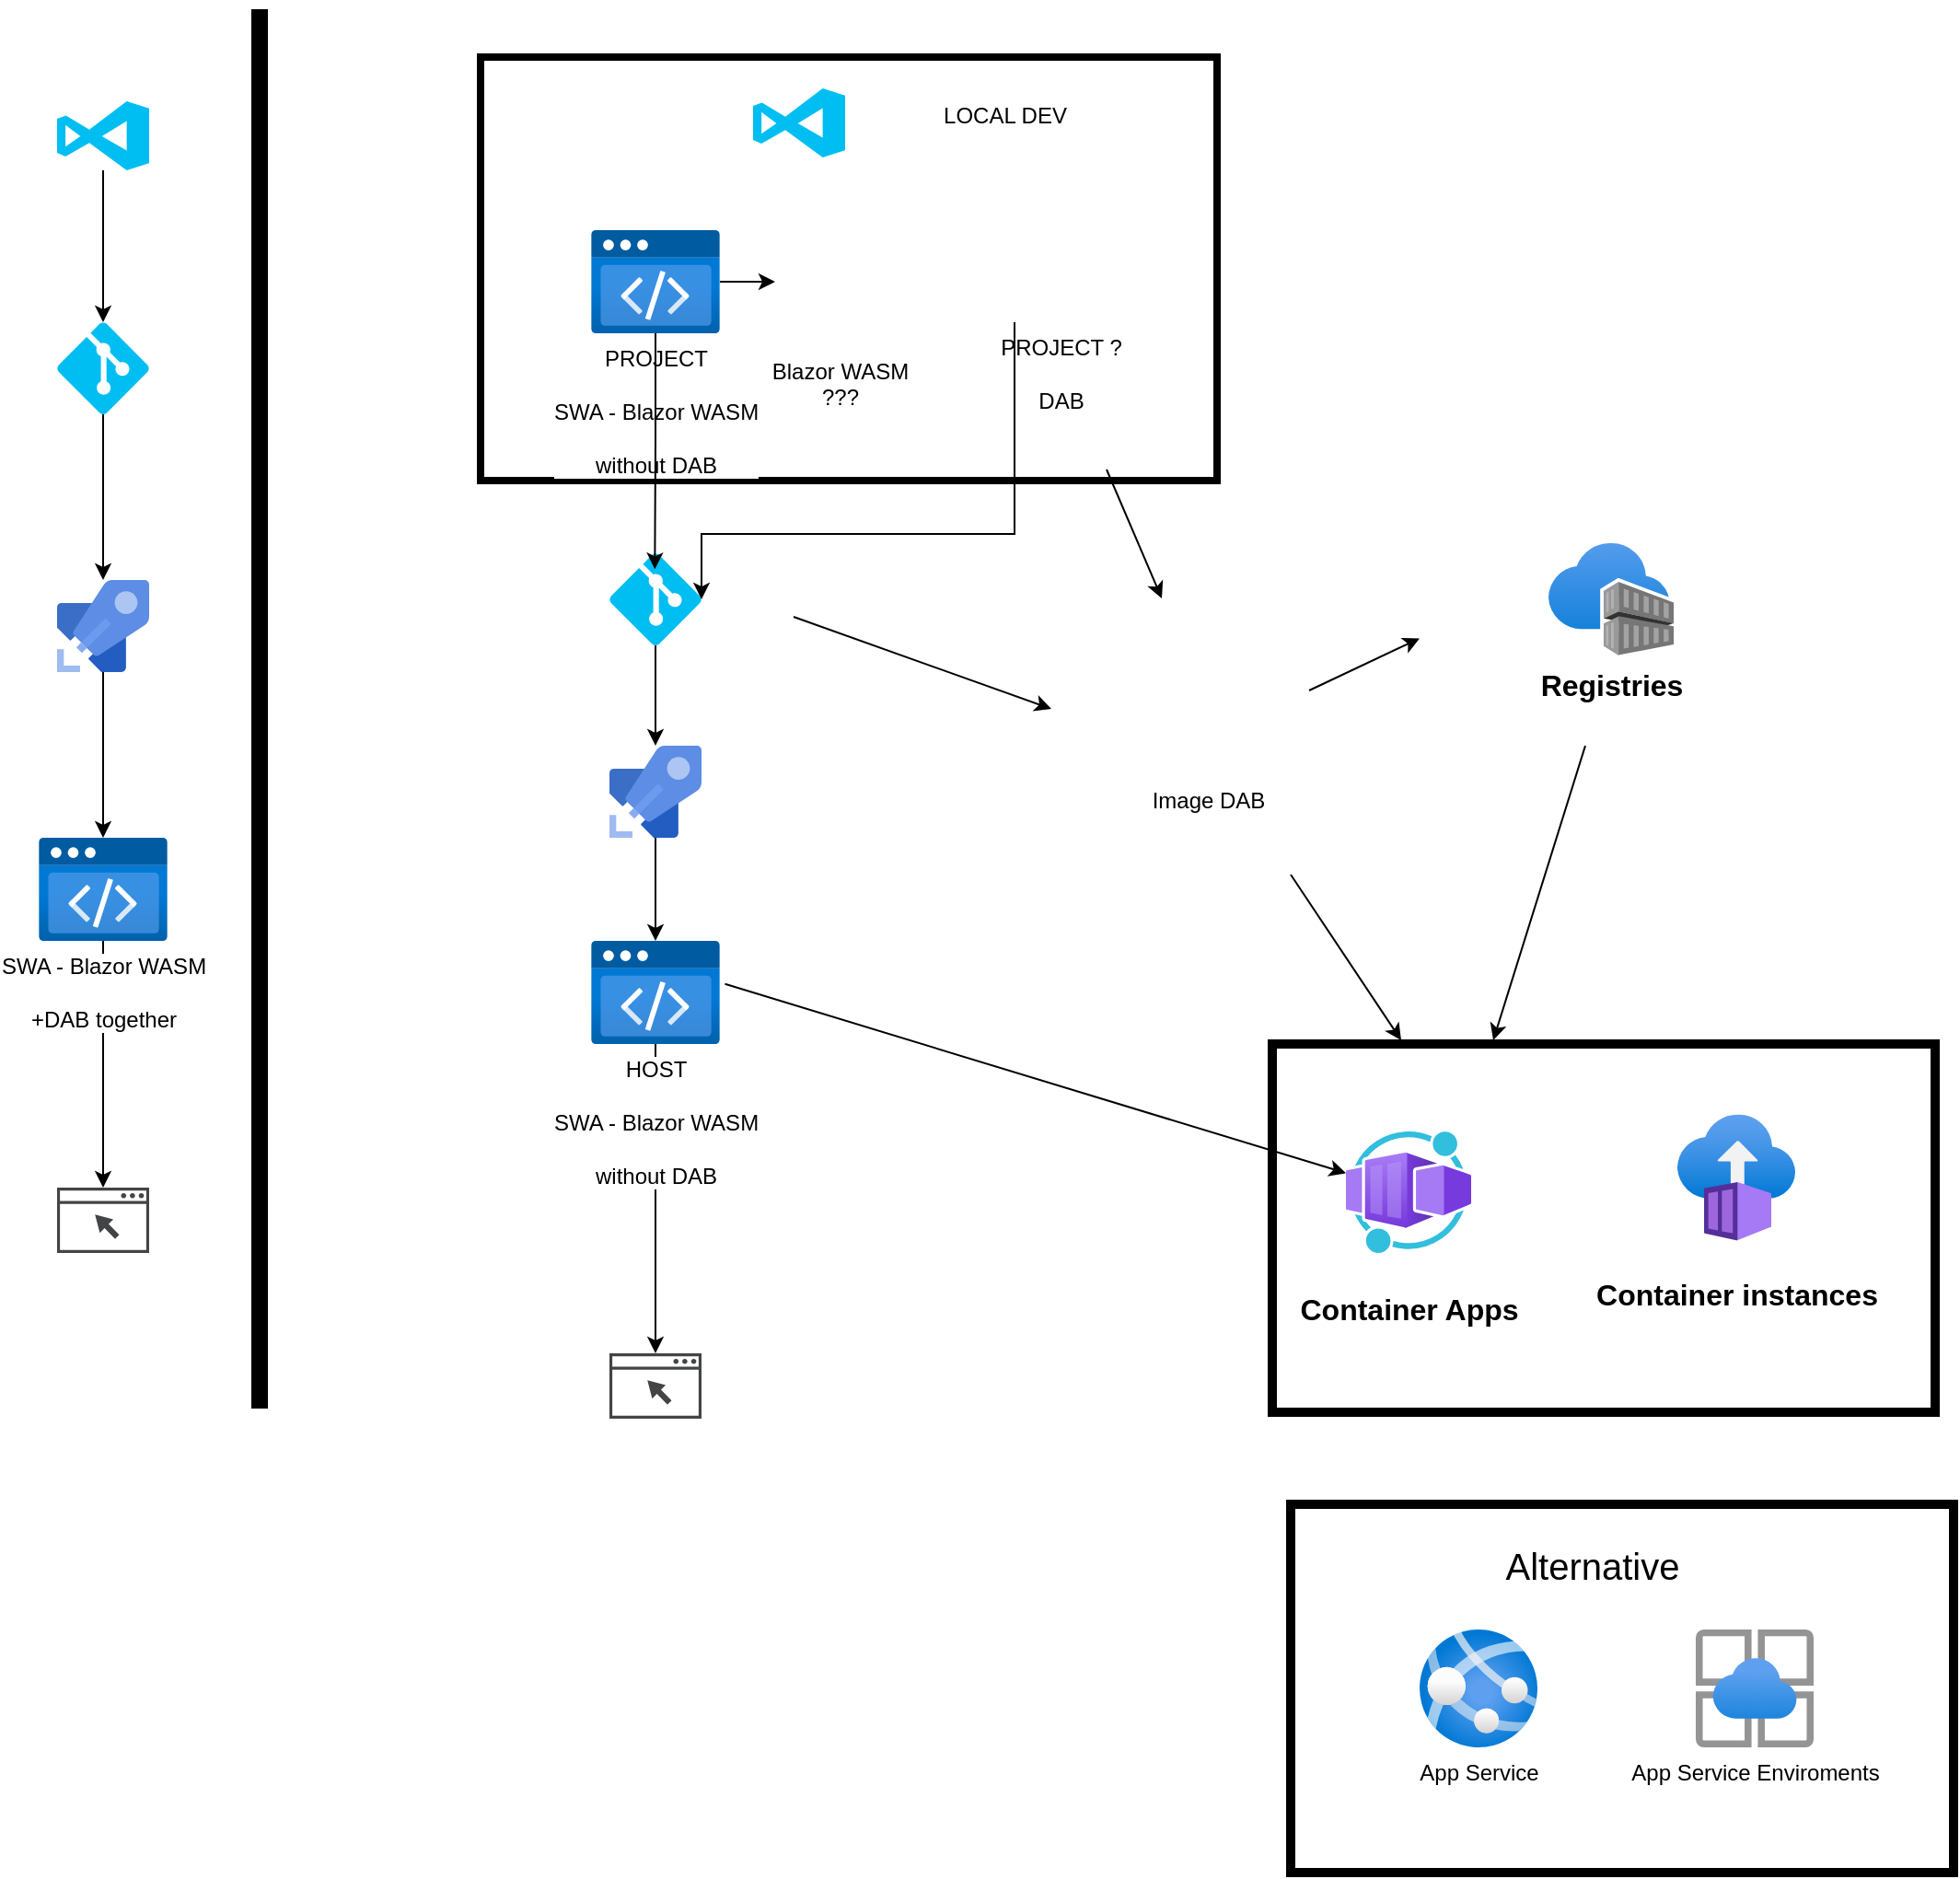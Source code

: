 <mxfile version="24.2.2" type="device">
  <diagram name="Page-1" id="JW4wQgGCv-FUl63rrOrH">
    <mxGraphModel dx="3290" dy="2401" grid="1" gridSize="10" guides="1" tooltips="1" connect="1" arrows="1" fold="1" page="1" pageScale="1" pageWidth="850" pageHeight="1100" math="0" shadow="0">
      <root>
        <mxCell id="0" />
        <mxCell id="1" parent="0" />
        <mxCell id="f9g9lOPVKrhHtXXRZV_R-45" value="" style="rounded=0;whiteSpace=wrap;html=1;fillColor=none;strokeWidth=4;" vertex="1" parent="1">
          <mxGeometry x="240" y="-44" width="400" height="230" as="geometry" />
        </mxCell>
        <mxCell id="f9g9lOPVKrhHtXXRZV_R-48" value="" style="rounded=0;whiteSpace=wrap;html=1;fillColor=none;strokeWidth=5;" vertex="1" parent="1">
          <mxGeometry x="670" y="492" width="360" height="200" as="geometry" />
        </mxCell>
        <mxCell id="f9g9lOPVKrhHtXXRZV_R-49" value="" style="rounded=0;whiteSpace=wrap;html=1;fillColor=none;strokeWidth=5;" vertex="1" parent="1">
          <mxGeometry x="680" y="742" width="360" height="200" as="geometry" />
        </mxCell>
        <mxCell id="f9g9lOPVKrhHtXXRZV_R-24" style="edgeStyle=orthogonalEdgeStyle;rounded=0;orthogonalLoop=1;jettySize=auto;html=1;" edge="1" parent="1" source="BXBd8-tKlisG6qyAHsOw-7" target="f9g9lOPVKrhHtXXRZV_R-11">
          <mxGeometry relative="1" as="geometry" />
        </mxCell>
        <mxCell id="BXBd8-tKlisG6qyAHsOw-7" value="SWA - Blazor WASM&lt;br&gt;&lt;br&gt;+DAB together&lt;br&gt;" style="image;aspect=fixed;html=1;points=[];align=center;fontSize=12;image=img/lib/azure2/preview/Static_Apps.svg;" parent="1" vertex="1">
          <mxGeometry y="380" width="70" height="56.0" as="geometry" />
        </mxCell>
        <mxCell id="f9g9lOPVKrhHtXXRZV_R-21" value="" style="edgeStyle=orthogonalEdgeStyle;rounded=0;orthogonalLoop=1;jettySize=auto;html=1;" edge="1" parent="1" source="f9g9lOPVKrhHtXXRZV_R-4" target="f9g9lOPVKrhHtXXRZV_R-5">
          <mxGeometry relative="1" as="geometry" />
        </mxCell>
        <mxCell id="f9g9lOPVKrhHtXXRZV_R-4" value="" style="verticalLabelPosition=bottom;html=1;verticalAlign=top;align=center;strokeColor=none;fillColor=#00BEF2;shape=mxgraph.azure.visual_studio_online;" vertex="1" parent="1">
          <mxGeometry x="10" y="-20" width="50" height="37.5" as="geometry" />
        </mxCell>
        <mxCell id="f9g9lOPVKrhHtXXRZV_R-22" value="" style="edgeStyle=orthogonalEdgeStyle;rounded=0;orthogonalLoop=1;jettySize=auto;html=1;" edge="1" parent="1" source="f9g9lOPVKrhHtXXRZV_R-5" target="f9g9lOPVKrhHtXXRZV_R-7">
          <mxGeometry relative="1" as="geometry" />
        </mxCell>
        <mxCell id="f9g9lOPVKrhHtXXRZV_R-5" value="" style="verticalLabelPosition=bottom;html=1;verticalAlign=top;align=center;strokeColor=none;fillColor=#00BEF2;shape=mxgraph.azure.git_repository;" vertex="1" parent="1">
          <mxGeometry x="10" y="100" width="50" height="50" as="geometry" />
        </mxCell>
        <mxCell id="f9g9lOPVKrhHtXXRZV_R-23" value="" style="edgeStyle=orthogonalEdgeStyle;rounded=0;orthogonalLoop=1;jettySize=auto;html=1;" edge="1" parent="1" source="f9g9lOPVKrhHtXXRZV_R-7" target="BXBd8-tKlisG6qyAHsOw-7">
          <mxGeometry relative="1" as="geometry" />
        </mxCell>
        <mxCell id="f9g9lOPVKrhHtXXRZV_R-7" value="" style="image;sketch=0;aspect=fixed;html=1;points=[];align=center;fontSize=12;image=img/lib/mscae/Azure_Pipelines.svg;" vertex="1" parent="1">
          <mxGeometry x="10" y="240" width="50" height="50" as="geometry" />
        </mxCell>
        <mxCell id="f9g9lOPVKrhHtXXRZV_R-11" value="" style="sketch=0;pointerEvents=1;shadow=0;dashed=0;html=1;strokeColor=none;fillColor=#434445;aspect=fixed;labelPosition=center;verticalLabelPosition=bottom;verticalAlign=top;align=center;outlineConnect=0;shape=mxgraph.vvd.web_browser;" vertex="1" parent="1">
          <mxGeometry x="10" y="570" width="50" height="35.5" as="geometry" />
        </mxCell>
        <mxCell id="BXBd8-tKlisG6qyAHsOw-1" value="&lt;h2 style=&quot;font-size: 16px;&quot; aria-describedby=&quot;ed95f2c1-e426-4e89-ba84-7d8fbebeb031&quot; id=&quot;ed95f2c1-e426-4e89-ba84-7d8fbebeb032&quot; class=&quot;fxs-blade-title-titleText msportalfx-tooltip-overflow&quot;&gt;Container instances&lt;/h2&gt;" style="image;aspect=fixed;html=1;points=[];align=center;fontSize=12;image=img/lib/azure2/containers/Container_Instances.svg;" parent="1" vertex="1">
          <mxGeometry x="890" y="530" width="64" height="69" as="geometry" />
        </mxCell>
        <mxCell id="BXBd8-tKlisG6qyAHsOw-2" value="&lt;font style=&quot;font-size: 16px;&quot;&gt;&lt;b&gt;Registries&lt;/b&gt;&lt;/font&gt;" style="image;aspect=fixed;html=1;points=[];align=center;fontSize=12;image=img/lib/azure2/containers/Container_Registries.svg;" parent="1" vertex="1">
          <mxGeometry x="820" y="220" width="68" height="61" as="geometry" />
        </mxCell>
        <mxCell id="BXBd8-tKlisG6qyAHsOw-8" value="&lt;h2 style=&quot;font-size: 17px;&quot; aria-describedby=&quot;5fe773d4-45f9-46e4-b1f6-c0abf1fcc032&quot; id=&quot;5fe773d4-45f9-46e4-b1f6-c0abf1fcc033&quot; class=&quot;fxs-blade-title-titleText msportalfx-tooltip-overflow&quot;&gt;&lt;font style=&quot;font-size: 16px;&quot;&gt;Container Apps&lt;/font&gt;&lt;/h2&gt;" style="image;aspect=fixed;html=1;points=[];align=center;fontSize=12;image=img/lib/azure2/other/Worker_Container_App.svg;" parent="1" vertex="1">
          <mxGeometry x="710" y="539.5" width="68" height="66" as="geometry" />
        </mxCell>
        <mxCell id="f9g9lOPVKrhHtXXRZV_R-37" style="edgeStyle=orthogonalEdgeStyle;rounded=0;orthogonalLoop=1;jettySize=auto;html=1;" edge="1" parent="1" source="BXBd8-tKlisG6qyAHsOw-9" target="f9g9lOPVKrhHtXXRZV_R-36">
          <mxGeometry relative="1" as="geometry">
            <Array as="points">
              <mxPoint x="410" y="78" />
              <mxPoint x="410" y="71" />
            </Array>
          </mxGeometry>
        </mxCell>
        <mxCell id="BXBd8-tKlisG6qyAHsOw-9" value="PROJECT&lt;br&gt;&lt;br&gt;SWA - Blazor WASM&lt;br&gt;&lt;br&gt;without DAB" style="image;aspect=fixed;html=1;points=[];align=center;fontSize=12;image=img/lib/azure2/preview/Static_Apps.svg;" parent="1" vertex="1">
          <mxGeometry x="300" y="50" width="70" height="56.0" as="geometry" />
        </mxCell>
        <mxCell id="f9g9lOPVKrhHtXXRZV_R-3" value="PROJECT ?&lt;div&gt;&lt;br&gt;DAB&lt;/div&gt;" style="shape=image;html=1;verticalAlign=top;verticalLabelPosition=bottom;labelBackgroundColor=#ffffff;imageAspect=0;aspect=fixed;image=https://cdn1.iconfinder.com/data/icons/unicons-line-vol-3/24/docker-128.png" vertex="1" parent="1">
          <mxGeometry x="520" y="30" width="70" height="70" as="geometry" />
        </mxCell>
        <mxCell id="f9g9lOPVKrhHtXXRZV_R-19" value="" style="verticalLabelPosition=bottom;html=1;verticalAlign=top;align=center;strokeColor=none;fillColor=#00BEF2;shape=mxgraph.azure.visual_studio_online;" vertex="1" parent="1">
          <mxGeometry x="388" y="-27" width="50" height="37.5" as="geometry" />
        </mxCell>
        <mxCell id="f9g9lOPVKrhHtXXRZV_R-34" style="edgeStyle=orthogonalEdgeStyle;rounded=0;orthogonalLoop=1;jettySize=auto;html=1;" edge="1" parent="1" source="f9g9lOPVKrhHtXXRZV_R-25" target="f9g9lOPVKrhHtXXRZV_R-33">
          <mxGeometry relative="1" as="geometry" />
        </mxCell>
        <mxCell id="f9g9lOPVKrhHtXXRZV_R-25" value="HOST&lt;br&gt;&lt;br&gt;SWA - Blazor WASM&lt;br&gt;&lt;br&gt;without DAB" style="image;aspect=fixed;html=1;points=[];align=center;fontSize=12;image=img/lib/azure2/preview/Static_Apps.svg;" vertex="1" parent="1">
          <mxGeometry x="300" y="436" width="70" height="56.0" as="geometry" />
        </mxCell>
        <mxCell id="f9g9lOPVKrhHtXXRZV_R-26" value="Image DAB" style="shape=image;html=1;verticalAlign=top;verticalLabelPosition=bottom;labelBackgroundColor=#ffffff;imageAspect=0;aspect=fixed;image=https://cdn1.iconfinder.com/data/icons/unicons-line-vol-3/24/docker-128.png" vertex="1" parent="1">
          <mxGeometry x="600" y="275.5" width="70" height="70" as="geometry" />
        </mxCell>
        <mxCell id="f9g9lOPVKrhHtXXRZV_R-27" value="" style="endArrow=none;html=1;rounded=0;strokeWidth=9;" edge="1" parent="1">
          <mxGeometry width="50" height="50" relative="1" as="geometry">
            <mxPoint x="120" y="690" as="sourcePoint" />
            <mxPoint x="120" y="-70" as="targetPoint" />
          </mxGeometry>
        </mxCell>
        <mxCell id="f9g9lOPVKrhHtXXRZV_R-28" value="" style="edgeStyle=orthogonalEdgeStyle;rounded=0;orthogonalLoop=1;jettySize=auto;html=1;" edge="1" parent="1" source="f9g9lOPVKrhHtXXRZV_R-29" target="f9g9lOPVKrhHtXXRZV_R-30">
          <mxGeometry relative="1" as="geometry" />
        </mxCell>
        <mxCell id="f9g9lOPVKrhHtXXRZV_R-29" value="" style="verticalLabelPosition=bottom;html=1;verticalAlign=top;align=center;strokeColor=none;fillColor=#00BEF2;shape=mxgraph.azure.git_repository;" vertex="1" parent="1">
          <mxGeometry x="310" y="225.5" width="50" height="50" as="geometry" />
        </mxCell>
        <mxCell id="f9g9lOPVKrhHtXXRZV_R-32" style="edgeStyle=orthogonalEdgeStyle;rounded=0;orthogonalLoop=1;jettySize=auto;html=1;" edge="1" parent="1" source="f9g9lOPVKrhHtXXRZV_R-30" target="f9g9lOPVKrhHtXXRZV_R-25">
          <mxGeometry relative="1" as="geometry" />
        </mxCell>
        <mxCell id="f9g9lOPVKrhHtXXRZV_R-30" value="" style="image;sketch=0;aspect=fixed;html=1;points=[];align=center;fontSize=12;image=img/lib/mscae/Azure_Pipelines.svg;" vertex="1" parent="1">
          <mxGeometry x="310" y="330" width="50" height="50" as="geometry" />
        </mxCell>
        <mxCell id="f9g9lOPVKrhHtXXRZV_R-31" style="edgeStyle=orthogonalEdgeStyle;rounded=0;orthogonalLoop=1;jettySize=auto;html=1;entryX=0.493;entryY=0.173;entryDx=0;entryDy=0;entryPerimeter=0;" edge="1" parent="1" source="BXBd8-tKlisG6qyAHsOw-9" target="f9g9lOPVKrhHtXXRZV_R-29">
          <mxGeometry relative="1" as="geometry" />
        </mxCell>
        <mxCell id="f9g9lOPVKrhHtXXRZV_R-33" value="" style="sketch=0;pointerEvents=1;shadow=0;dashed=0;html=1;strokeColor=none;fillColor=#434445;aspect=fixed;labelPosition=center;verticalLabelPosition=bottom;verticalAlign=top;align=center;outlineConnect=0;shape=mxgraph.vvd.web_browser;" vertex="1" parent="1">
          <mxGeometry x="310" y="660" width="50" height="35.5" as="geometry" />
        </mxCell>
        <mxCell id="f9g9lOPVKrhHtXXRZV_R-35" style="edgeStyle=orthogonalEdgeStyle;rounded=0;orthogonalLoop=1;jettySize=auto;html=1;entryX=1;entryY=0.5;entryDx=0;entryDy=0;entryPerimeter=0;" edge="1" parent="1" source="f9g9lOPVKrhHtXXRZV_R-3" target="f9g9lOPVKrhHtXXRZV_R-29">
          <mxGeometry relative="1" as="geometry">
            <Array as="points">
              <mxPoint x="530" y="215" />
            </Array>
          </mxGeometry>
        </mxCell>
        <mxCell id="f9g9lOPVKrhHtXXRZV_R-36" value="Blazor WASM&lt;div&gt;???&lt;/div&gt;" style="shape=image;html=1;verticalAlign=top;verticalLabelPosition=bottom;labelBackgroundColor=#ffffff;imageAspect=0;aspect=fixed;image=https://cdn1.iconfinder.com/data/icons/unicons-line-vol-3/24/docker-128.png" vertex="1" parent="1">
          <mxGeometry x="400" y="43" width="70" height="70" as="geometry" />
        </mxCell>
        <mxCell id="f9g9lOPVKrhHtXXRZV_R-38" value="" style="endArrow=classic;html=1;rounded=0;" edge="1" parent="1">
          <mxGeometry width="50" height="50" relative="1" as="geometry">
            <mxPoint x="580" y="180" as="sourcePoint" />
            <mxPoint x="610" y="250" as="targetPoint" />
          </mxGeometry>
        </mxCell>
        <mxCell id="f9g9lOPVKrhHtXXRZV_R-39" value="" style="endArrow=classic;html=1;rounded=0;" edge="1" parent="1">
          <mxGeometry width="50" height="50" relative="1" as="geometry">
            <mxPoint x="410" y="260" as="sourcePoint" />
            <mxPoint x="550" y="310" as="targetPoint" />
          </mxGeometry>
        </mxCell>
        <mxCell id="f9g9lOPVKrhHtXXRZV_R-40" value="" style="endArrow=classic;html=1;rounded=0;" edge="1" parent="1">
          <mxGeometry width="50" height="50" relative="1" as="geometry">
            <mxPoint x="690" y="300" as="sourcePoint" />
            <mxPoint x="750" y="271.714" as="targetPoint" />
          </mxGeometry>
        </mxCell>
        <mxCell id="f9g9lOPVKrhHtXXRZV_R-41" value="" style="endArrow=classic;html=1;rounded=0;" edge="1" parent="1">
          <mxGeometry width="50" height="50" relative="1" as="geometry">
            <mxPoint x="680" y="400" as="sourcePoint" />
            <mxPoint x="740" y="490" as="targetPoint" />
          </mxGeometry>
        </mxCell>
        <mxCell id="f9g9lOPVKrhHtXXRZV_R-42" value="" style="endArrow=classic;html=1;rounded=0;" edge="1" parent="1">
          <mxGeometry width="50" height="50" relative="1" as="geometry">
            <mxPoint x="840" y="330" as="sourcePoint" />
            <mxPoint x="790" y="490" as="targetPoint" />
          </mxGeometry>
        </mxCell>
        <mxCell id="f9g9lOPVKrhHtXXRZV_R-46" value="App Service" style="image;aspect=fixed;html=1;points=[];align=center;fontSize=12;image=img/lib/azure2/app_services/App_Services.svg;" vertex="1" parent="1">
          <mxGeometry x="750" y="810" width="64" height="64" as="geometry" />
        </mxCell>
        <mxCell id="f9g9lOPVKrhHtXXRZV_R-47" value="App Service Enviroments" style="image;aspect=fixed;html=1;points=[];align=center;fontSize=12;image=img/lib/azure2/app_services/App_Service_Environments.svg;" vertex="1" parent="1">
          <mxGeometry x="900" y="810" width="64" height="64" as="geometry" />
        </mxCell>
        <mxCell id="f9g9lOPVKrhHtXXRZV_R-50" value="Alternative" style="text;html=1;align=center;verticalAlign=middle;whiteSpace=wrap;rounded=0;fontSize=20;" vertex="1" parent="1">
          <mxGeometry x="814" y="760" width="60" height="30" as="geometry" />
        </mxCell>
        <mxCell id="f9g9lOPVKrhHtXXRZV_R-51" value="LOCAL DEV" style="text;html=1;align=center;verticalAlign=middle;whiteSpace=wrap;rounded=0;" vertex="1" parent="1">
          <mxGeometry x="470" y="-27" width="110" height="30" as="geometry" />
        </mxCell>
        <mxCell id="f9g9lOPVKrhHtXXRZV_R-52" value="" style="endArrow=classic;html=1;rounded=0;exitX=1.039;exitY=0.418;exitDx=0;exitDy=0;exitPerimeter=0;" edge="1" parent="1" source="f9g9lOPVKrhHtXXRZV_R-25" target="BXBd8-tKlisG6qyAHsOw-8">
          <mxGeometry width="50" height="50" relative="1" as="geometry">
            <mxPoint x="590" y="540" as="sourcePoint" />
            <mxPoint x="640" y="490" as="targetPoint" />
          </mxGeometry>
        </mxCell>
        <mxCell id="f9g9lOPVKrhHtXXRZV_R-53" value="" style="shape=image;html=1;verticalAlign=top;verticalLabelPosition=bottom;labelBackgroundColor=#ffffff;imageAspect=0;aspect=fixed;image=https://cdn1.iconfinder.com/data/icons/nuvola2/48x48/actions/project_open.png" vertex="1" parent="1">
          <mxGeometry x="280" y="30" width="60" height="60" as="geometry" />
        </mxCell>
        <mxCell id="f9g9lOPVKrhHtXXRZV_R-54" value="" style="shape=image;html=1;verticalAlign=top;verticalLabelPosition=bottom;labelBackgroundColor=#ffffff;imageAspect=0;aspect=fixed;image=https://cdn1.iconfinder.com/data/icons/nuvola2/48x48/actions/project_open.png" vertex="1" parent="1">
          <mxGeometry x="500" y="17.5" width="60" height="60" as="geometry" />
        </mxCell>
      </root>
    </mxGraphModel>
  </diagram>
</mxfile>
